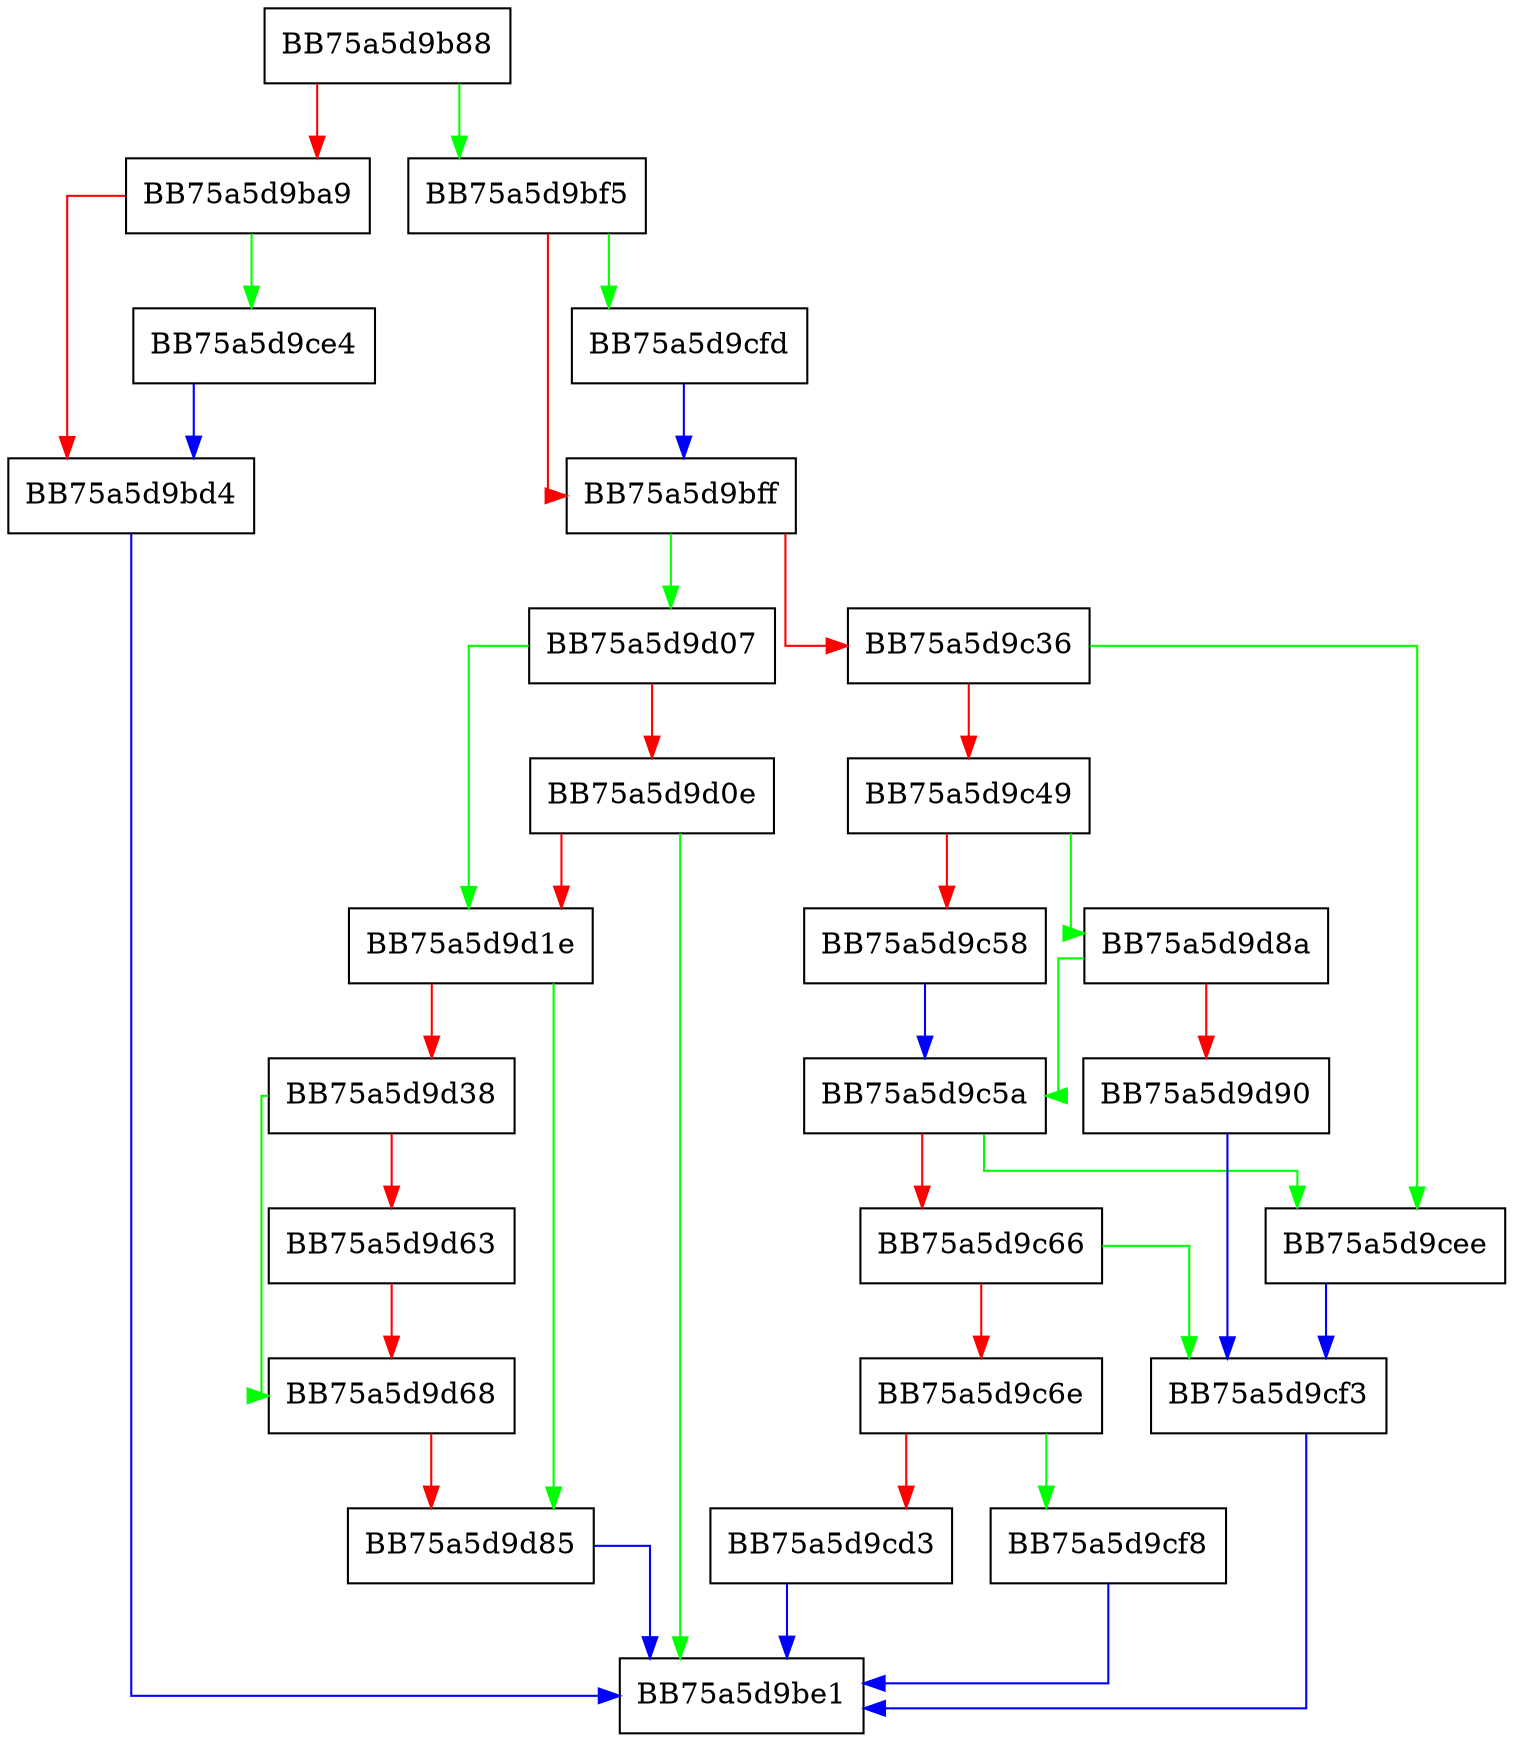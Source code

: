 digraph Attach {
  node [shape="box"];
  graph [splines=ortho];
  BB75a5d9b88 -> BB75a5d9bf5 [color="green"];
  BB75a5d9b88 -> BB75a5d9ba9 [color="red"];
  BB75a5d9ba9 -> BB75a5d9ce4 [color="green"];
  BB75a5d9ba9 -> BB75a5d9bd4 [color="red"];
  BB75a5d9bd4 -> BB75a5d9be1 [color="blue"];
  BB75a5d9bf5 -> BB75a5d9cfd [color="green"];
  BB75a5d9bf5 -> BB75a5d9bff [color="red"];
  BB75a5d9bff -> BB75a5d9d07 [color="green"];
  BB75a5d9bff -> BB75a5d9c36 [color="red"];
  BB75a5d9c36 -> BB75a5d9cee [color="green"];
  BB75a5d9c36 -> BB75a5d9c49 [color="red"];
  BB75a5d9c49 -> BB75a5d9d8a [color="green"];
  BB75a5d9c49 -> BB75a5d9c58 [color="red"];
  BB75a5d9c58 -> BB75a5d9c5a [color="blue"];
  BB75a5d9c5a -> BB75a5d9cee [color="green"];
  BB75a5d9c5a -> BB75a5d9c66 [color="red"];
  BB75a5d9c66 -> BB75a5d9cf3 [color="green"];
  BB75a5d9c66 -> BB75a5d9c6e [color="red"];
  BB75a5d9c6e -> BB75a5d9cf8 [color="green"];
  BB75a5d9c6e -> BB75a5d9cd3 [color="red"];
  BB75a5d9cd3 -> BB75a5d9be1 [color="blue"];
  BB75a5d9ce4 -> BB75a5d9bd4 [color="blue"];
  BB75a5d9cee -> BB75a5d9cf3 [color="blue"];
  BB75a5d9cf3 -> BB75a5d9be1 [color="blue"];
  BB75a5d9cf8 -> BB75a5d9be1 [color="blue"];
  BB75a5d9cfd -> BB75a5d9bff [color="blue"];
  BB75a5d9d07 -> BB75a5d9d1e [color="green"];
  BB75a5d9d07 -> BB75a5d9d0e [color="red"];
  BB75a5d9d0e -> BB75a5d9be1 [color="green"];
  BB75a5d9d0e -> BB75a5d9d1e [color="red"];
  BB75a5d9d1e -> BB75a5d9d85 [color="green"];
  BB75a5d9d1e -> BB75a5d9d38 [color="red"];
  BB75a5d9d38 -> BB75a5d9d68 [color="green"];
  BB75a5d9d38 -> BB75a5d9d63 [color="red"];
  BB75a5d9d63 -> BB75a5d9d68 [color="red"];
  BB75a5d9d68 -> BB75a5d9d85 [color="red"];
  BB75a5d9d85 -> BB75a5d9be1 [color="blue"];
  BB75a5d9d8a -> BB75a5d9c5a [color="green"];
  BB75a5d9d8a -> BB75a5d9d90 [color="red"];
  BB75a5d9d90 -> BB75a5d9cf3 [color="blue"];
}